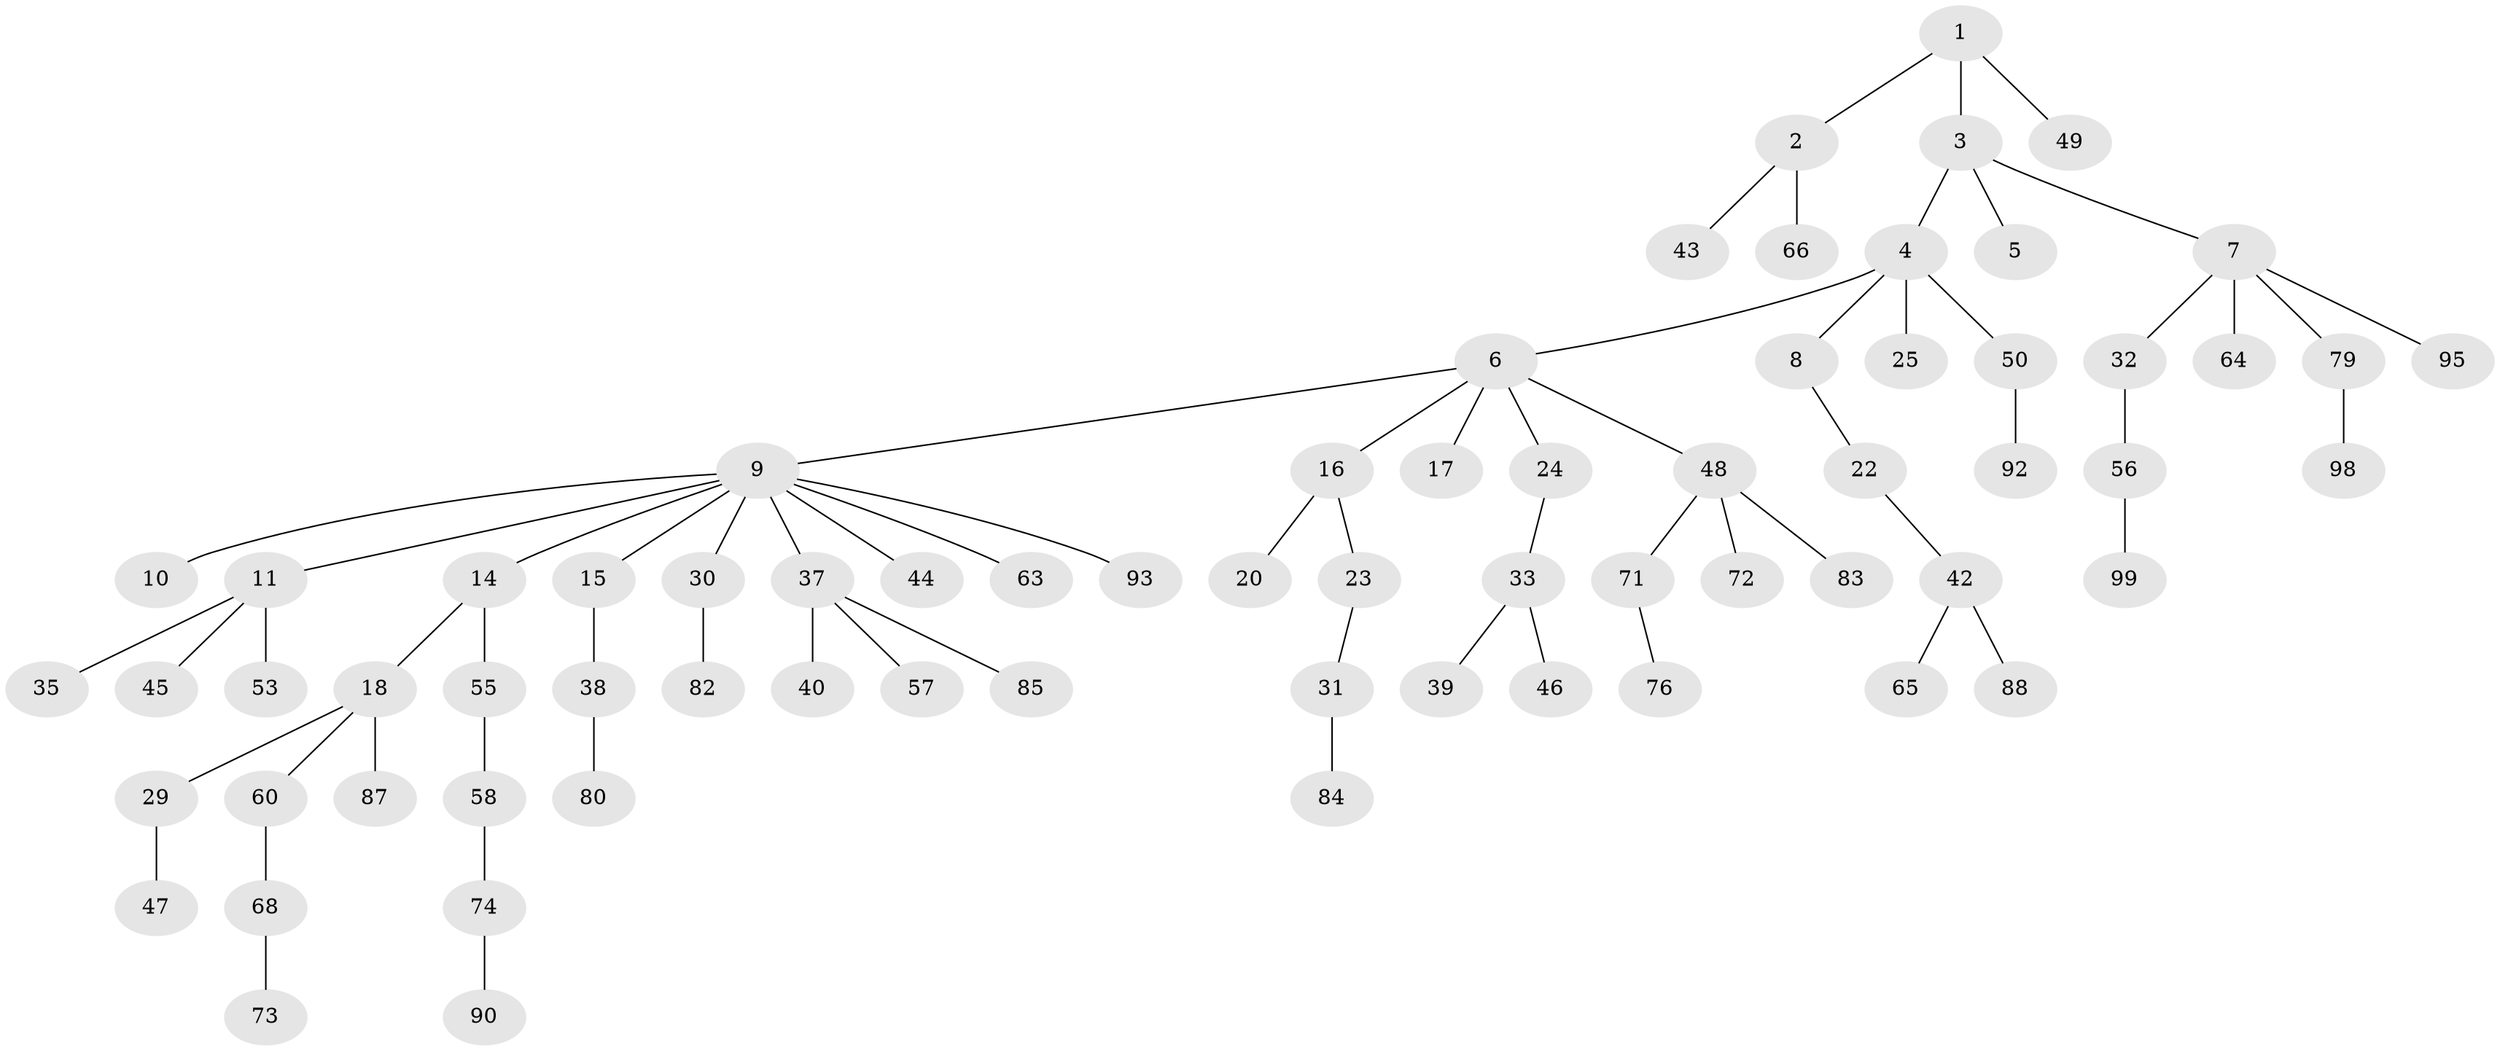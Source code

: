 // original degree distribution, {3: 0.16, 5: 0.05, 2: 0.28, 10: 0.01, 1: 0.47, 4: 0.03}
// Generated by graph-tools (version 1.1) at 2025/11/02/27/25 16:11:28]
// undirected, 70 vertices, 69 edges
graph export_dot {
graph [start="1"]
  node [color=gray90,style=filled];
  1 [super="+13"];
  2;
  3 [super="+75"];
  4 [super="+41"];
  5 [super="+19"];
  6 [super="+12"];
  7 [super="+28"];
  8 [super="+26"];
  9 [super="+27"];
  10;
  11 [super="+21"];
  14;
  15;
  16 [super="+52"];
  17;
  18 [super="+34"];
  20 [super="+51"];
  22 [super="+70"];
  23 [super="+91"];
  24;
  25 [super="+36"];
  29;
  30 [super="+69"];
  31;
  32;
  33 [super="+62"];
  35;
  37 [super="+54"];
  38;
  39;
  40;
  42 [super="+59"];
  43 [super="+100"];
  44;
  45;
  46;
  47;
  48 [super="+61"];
  49;
  50 [super="+67"];
  53;
  55;
  56 [super="+81"];
  57 [super="+96"];
  58;
  60;
  63 [super="+94"];
  64;
  65 [super="+78"];
  66;
  68 [super="+77"];
  71;
  72;
  73 [super="+89"];
  74;
  76;
  79 [super="+86"];
  80;
  82;
  83;
  84;
  85;
  87;
  88;
  90;
  92 [super="+97"];
  93;
  95;
  98;
  99;
  1 -- 2;
  1 -- 3;
  1 -- 49;
  2 -- 43;
  2 -- 66;
  3 -- 4;
  3 -- 5;
  3 -- 7;
  4 -- 6;
  4 -- 8;
  4 -- 25;
  4 -- 50;
  6 -- 9;
  6 -- 16;
  6 -- 24;
  6 -- 48;
  6 -- 17;
  7 -- 32;
  7 -- 64;
  7 -- 79;
  7 -- 95;
  8 -- 22;
  9 -- 10;
  9 -- 11;
  9 -- 14;
  9 -- 15;
  9 -- 37;
  9 -- 44;
  9 -- 63;
  9 -- 93;
  9 -- 30;
  11 -- 35;
  11 -- 45;
  11 -- 53;
  14 -- 18;
  14 -- 55;
  15 -- 38;
  16 -- 20;
  16 -- 23;
  18 -- 29;
  18 -- 60;
  18 -- 87;
  22 -- 42;
  23 -- 31;
  24 -- 33;
  29 -- 47;
  30 -- 82;
  31 -- 84;
  32 -- 56;
  33 -- 39;
  33 -- 46;
  37 -- 40;
  37 -- 85;
  37 -- 57;
  38 -- 80;
  42 -- 88;
  42 -- 65;
  48 -- 83;
  48 -- 72;
  48 -- 71;
  50 -- 92;
  55 -- 58;
  56 -- 99;
  58 -- 74;
  60 -- 68;
  68 -- 73;
  71 -- 76;
  74 -- 90;
  79 -- 98;
}

